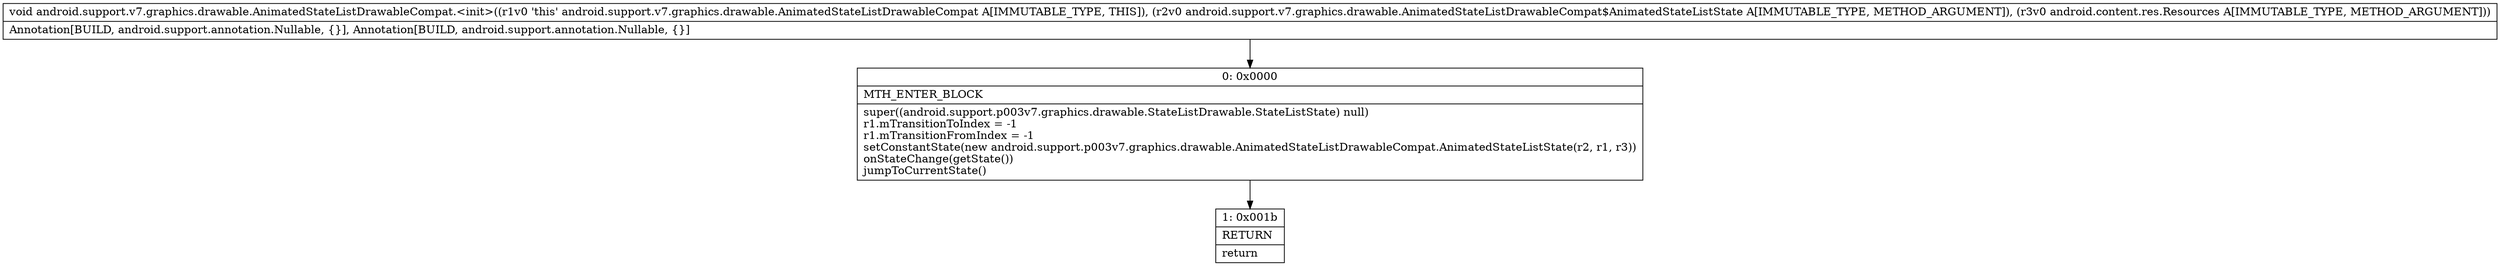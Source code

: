 digraph "CFG forandroid.support.v7.graphics.drawable.AnimatedStateListDrawableCompat.\<init\>(Landroid\/support\/v7\/graphics\/drawable\/AnimatedStateListDrawableCompat$AnimatedStateListState;Landroid\/content\/res\/Resources;)V" {
Node_0 [shape=record,label="{0\:\ 0x0000|MTH_ENTER_BLOCK\l|super((android.support.p003v7.graphics.drawable.StateListDrawable.StateListState) null)\lr1.mTransitionToIndex = \-1\lr1.mTransitionFromIndex = \-1\lsetConstantState(new android.support.p003v7.graphics.drawable.AnimatedStateListDrawableCompat.AnimatedStateListState(r2, r1, r3))\lonStateChange(getState())\ljumpToCurrentState()\l}"];
Node_1 [shape=record,label="{1\:\ 0x001b|RETURN\l|return\l}"];
MethodNode[shape=record,label="{void android.support.v7.graphics.drawable.AnimatedStateListDrawableCompat.\<init\>((r1v0 'this' android.support.v7.graphics.drawable.AnimatedStateListDrawableCompat A[IMMUTABLE_TYPE, THIS]), (r2v0 android.support.v7.graphics.drawable.AnimatedStateListDrawableCompat$AnimatedStateListState A[IMMUTABLE_TYPE, METHOD_ARGUMENT]), (r3v0 android.content.res.Resources A[IMMUTABLE_TYPE, METHOD_ARGUMENT]))  | Annotation[BUILD, android.support.annotation.Nullable, \{\}], Annotation[BUILD, android.support.annotation.Nullable, \{\}]\l}"];
MethodNode -> Node_0;
Node_0 -> Node_1;
}

